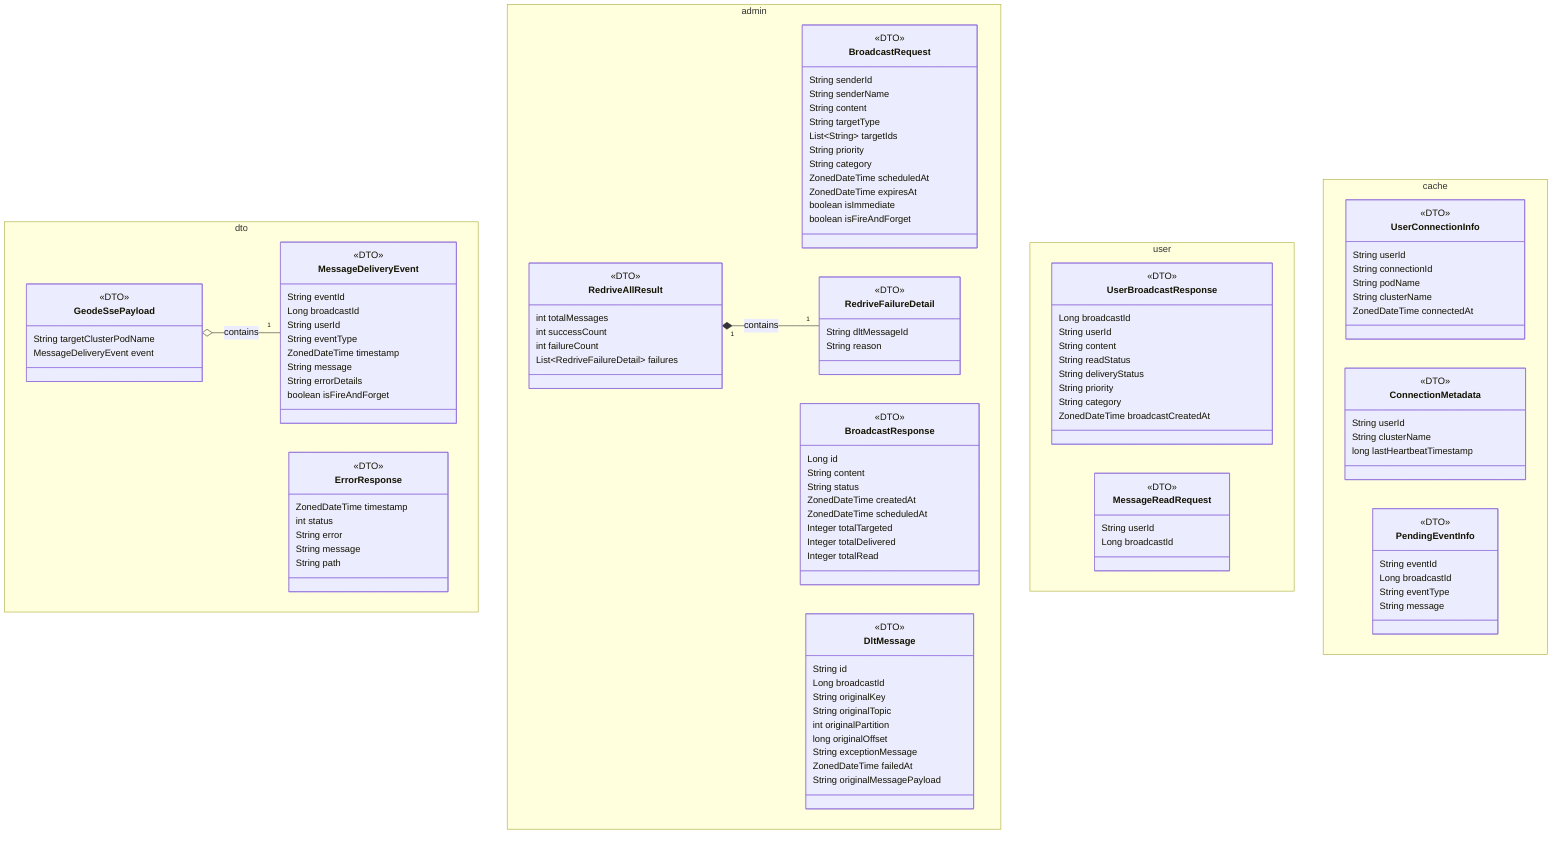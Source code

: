 classDiagram
    direction TB

    namespace dto {
        class MessageDeliveryEvent {
            <<DTO>>
            String eventId
            Long broadcastId
            String userId
            String eventType
            ZonedDateTime timestamp
            String message
            String errorDetails
            boolean isFireAndForget
        }
        class ErrorResponse {
            <<DTO>>
            ZonedDateTime timestamp
            int status
            String error
            String message
            String path
        }
        class GeodeSsePayload {
            <<DTO>>
            String targetClusterPodName
            MessageDeliveryEvent event
        }
    }

    namespace admin {
        class BroadcastRequest {
            <<DTO>>
            String senderId
            String senderName
            String content
            String targetType
            List~String~ targetIds
            String priority
            String category
            ZonedDateTime scheduledAt
            ZonedDateTime expiresAt
            boolean isImmediate
            boolean isFireAndForget
        }
        class BroadcastResponse {
            <<DTO>>
            Long id
            String content
            String status
            ZonedDateTime createdAt
            ZonedDateTime scheduledAt
            Integer totalTargeted
            Integer totalDelivered
            Integer totalRead
        }
        class DltMessage {
            <<DTO>>
            String id
            Long broadcastId
            String originalKey
            String originalTopic
            int originalPartition
            long originalOffset
            String exceptionMessage
            ZonedDateTime failedAt
            String originalMessagePayload
        }
        class RedriveAllResult {
            <<DTO>>
            int totalMessages
            int successCount
            int failureCount
            List~RedriveFailureDetail~ failures
        }
        class RedriveFailureDetail {
            <<DTO>>
            String dltMessageId
            String reason
        }
    }

    namespace user {
        class UserBroadcastResponse {
            <<DTO>>
            Long broadcastId
            String userId
            String content
            String readStatus
            String deliveryStatus
            String priority
            String category
            ZonedDateTime broadcastCreatedAt
        }
        class MessageReadRequest {
            <<DTO>>
            String userId
            Long broadcastId
        }
    }

    namespace cache {
        class UserConnectionInfo {
            <<DTO>>
            String userId
            String connectionId
            String podName
            String clusterName
            ZonedDateTime connectedAt
        }
        class ConnectionMetadata {
            <<DTO>>
            String userId
            String clusterName
            long lastHeartbeatTimestamp
        }
        class PendingEventInfo {
            <<DTO>>
            String eventId
            Long broadcastId
            String eventType
            String message
        }
    }
    
    RedriveAllResult "1" *-- "1" RedriveFailureDetail : contains
    GeodeSsePayload o-- "1" MessageDeliveryEvent : contains
